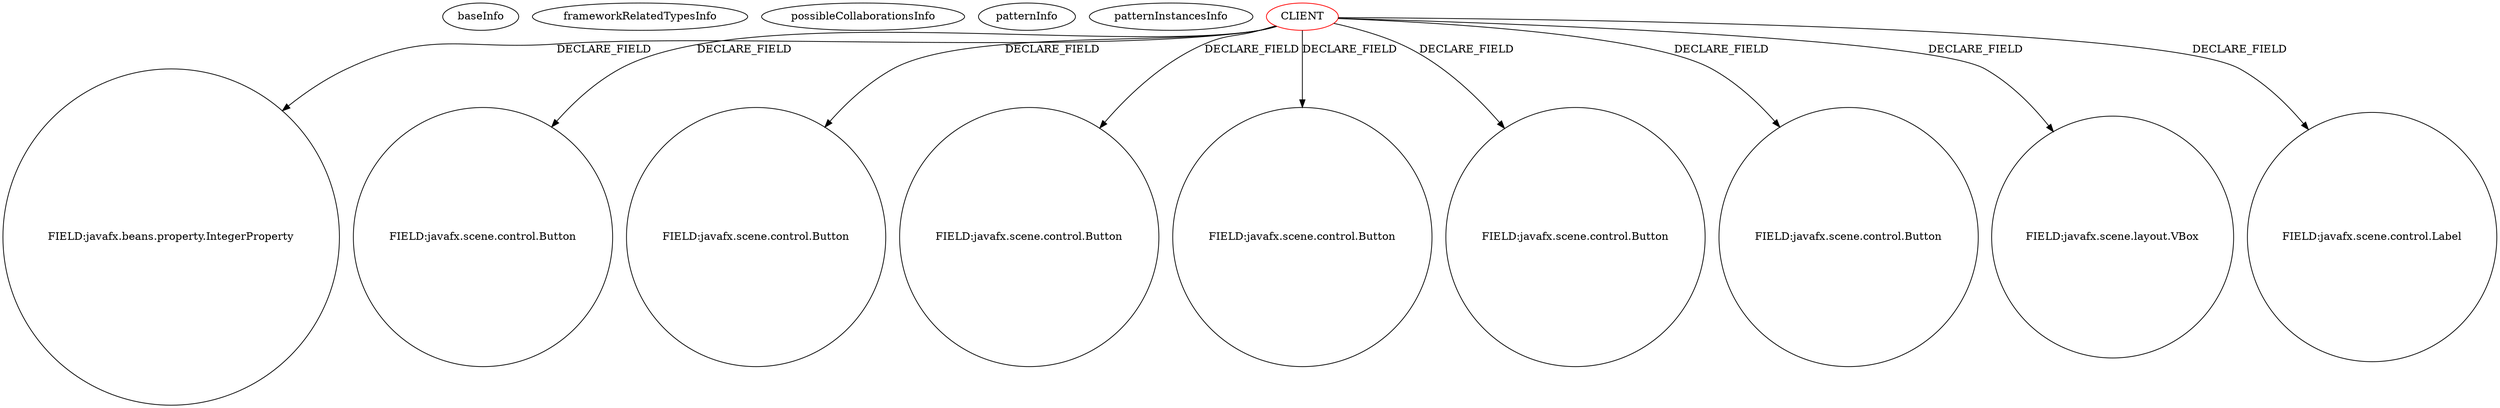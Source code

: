 digraph {
baseInfo[graphId=2278,category="pattern",isAnonymous=false,possibleRelation=false]
frameworkRelatedTypesInfo[]
possibleCollaborationsInfo[]
patternInfo[frequency=2.0,patternRootClient=0]
patternInstancesInfo[0="brunoborges-fx2048~/brunoborges-fx2048/fx2048-master/src/game2048/Board.java~Board~2229",1="bianconejo-CEFX~/bianconejo-CEFX/CEFX-master/src/cefx/CECommandeController.java~CECommandeController~2084"]
66[label="FIELD:javafx.beans.property.IntegerProperty",vertexType="FIELD_DECLARATION",isFrameworkType=false,shape=circle]
0[label="CLIENT",vertexType="ROOT_CLIENT_CLASS_DECLARATION",isFrameworkType=false,color=red]
10[label="FIELD:javafx.scene.control.Button",vertexType="FIELD_DECLARATION",isFrameworkType=false,shape=circle]
8[label="FIELD:javafx.scene.control.Button",vertexType="FIELD_DECLARATION",isFrameworkType=false,shape=circle]
18[label="FIELD:javafx.scene.control.Button",vertexType="FIELD_DECLARATION",isFrameworkType=false,shape=circle]
14[label="FIELD:javafx.scene.control.Button",vertexType="FIELD_DECLARATION",isFrameworkType=false,shape=circle]
6[label="FIELD:javafx.scene.control.Button",vertexType="FIELD_DECLARATION",isFrameworkType=false,shape=circle]
12[label="FIELD:javafx.scene.control.Button",vertexType="FIELD_DECLARATION",isFrameworkType=false,shape=circle]
16[label="FIELD:javafx.scene.layout.VBox",vertexType="FIELD_DECLARATION",isFrameworkType=false,shape=circle]
58[label="FIELD:javafx.scene.control.Label",vertexType="FIELD_DECLARATION",isFrameworkType=false,shape=circle]
0->14[label="DECLARE_FIELD"]
0->66[label="DECLARE_FIELD"]
0->8[label="DECLARE_FIELD"]
0->16[label="DECLARE_FIELD"]
0->12[label="DECLARE_FIELD"]
0->18[label="DECLARE_FIELD"]
0->10[label="DECLARE_FIELD"]
0->58[label="DECLARE_FIELD"]
0->6[label="DECLARE_FIELD"]
}
